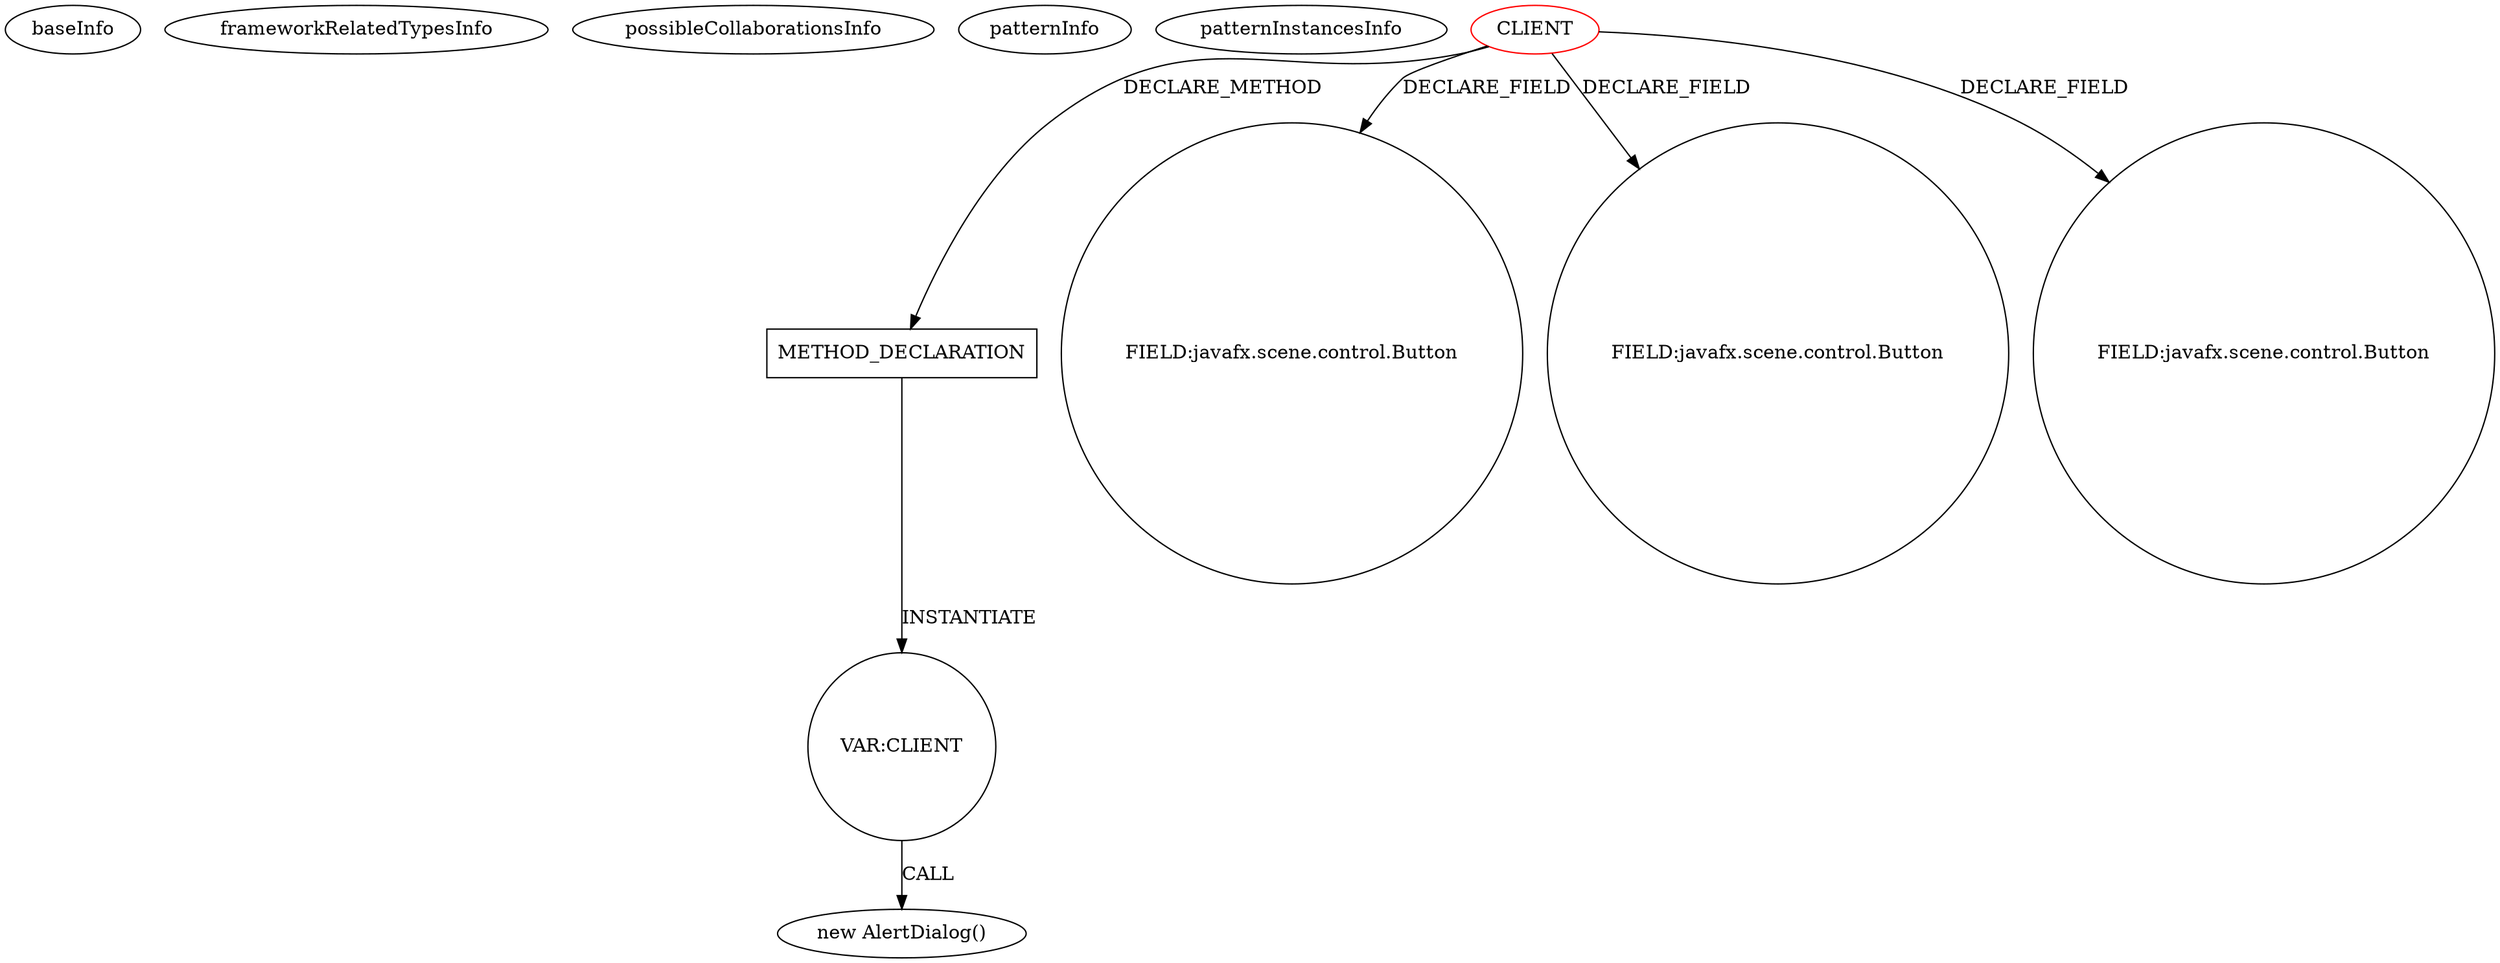 digraph {
baseInfo[graphId=3933,category="pattern",isAnonymous=false,possibleRelation=false]
frameworkRelatedTypesInfo[]
possibleCollaborationsInfo[]
patternInfo[frequency=2.0,patternRootClient=0]
patternInstancesInfo[0="demibenari-cd-catalog~/demibenari-cd-catalog/cd-catalog-master/src/cd/catalog/EditCDFormController.java~EditCDFormController~2395",1="demibenari-cd-catalog~/demibenari-cd-catalog/cd-catalog-master/src/cd/catalog/MainFormController.java~MainFormController~2392"]
67[label="new AlertDialog()",vertexType="CONSTRUCTOR_CALL",isFrameworkType=false]
68[label="VAR:CLIENT",vertexType="VARIABLE_EXPRESION",isFrameworkType=false,shape=circle]
56[label="METHOD_DECLARATION",vertexType="CLIENT_METHOD_DECLARATION",isFrameworkType=false,shape=box]
0[label="CLIENT",vertexType="ROOT_CLIENT_CLASS_DECLARATION",isFrameworkType=false,color=red]
2[label="FIELD:javafx.scene.control.Button",vertexType="FIELD_DECLARATION",isFrameworkType=false,shape=circle]
14[label="FIELD:javafx.scene.control.Button",vertexType="FIELD_DECLARATION",isFrameworkType=false,shape=circle]
6[label="FIELD:javafx.scene.control.Button",vertexType="FIELD_DECLARATION",isFrameworkType=false,shape=circle]
68->67[label="CALL"]
0->56[label="DECLARE_METHOD"]
0->6[label="DECLARE_FIELD"]
56->68[label="INSTANTIATE"]
0->14[label="DECLARE_FIELD"]
0->2[label="DECLARE_FIELD"]
}
